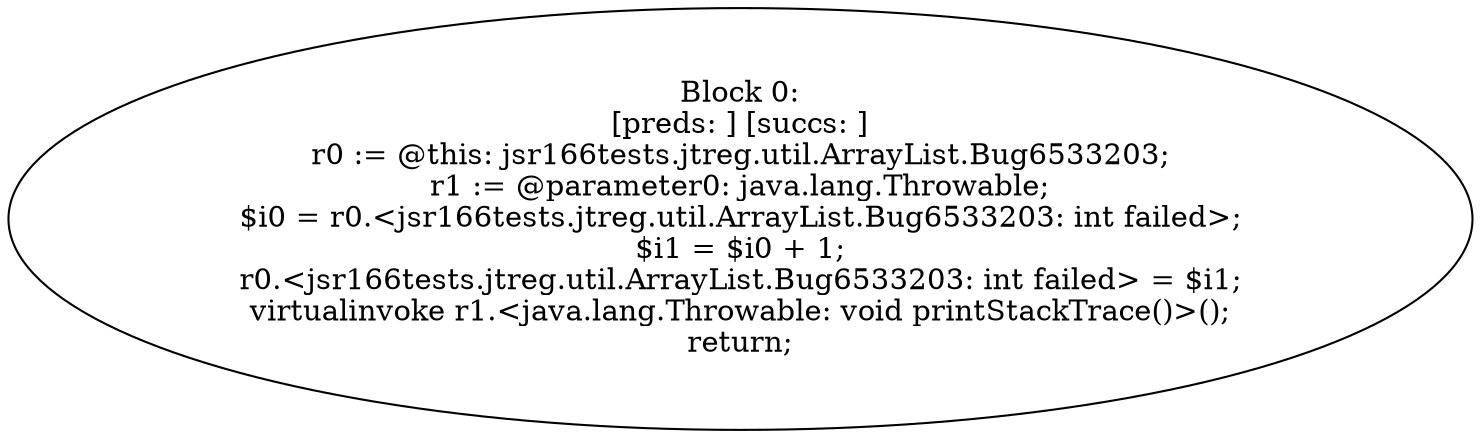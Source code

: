 digraph "unitGraph" {
    "Block 0:
[preds: ] [succs: ]
r0 := @this: jsr166tests.jtreg.util.ArrayList.Bug6533203;
r1 := @parameter0: java.lang.Throwable;
$i0 = r0.<jsr166tests.jtreg.util.ArrayList.Bug6533203: int failed>;
$i1 = $i0 + 1;
r0.<jsr166tests.jtreg.util.ArrayList.Bug6533203: int failed> = $i1;
virtualinvoke r1.<java.lang.Throwable: void printStackTrace()>();
return;
"
}
